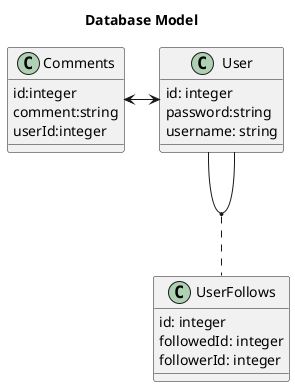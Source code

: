 @startuml

top to bottom direction
scale 1
title "Database Model"

class User{
    id: integer
    password:string
    username: string
}

class UserFollows{
    id: integer
    followedId: integer
    followerId: integer
}

class Comments{
    id:integer
    comment:string
    userId:integer
}

User <-left->Comments
(User,User) .. UserFollows

@enduml